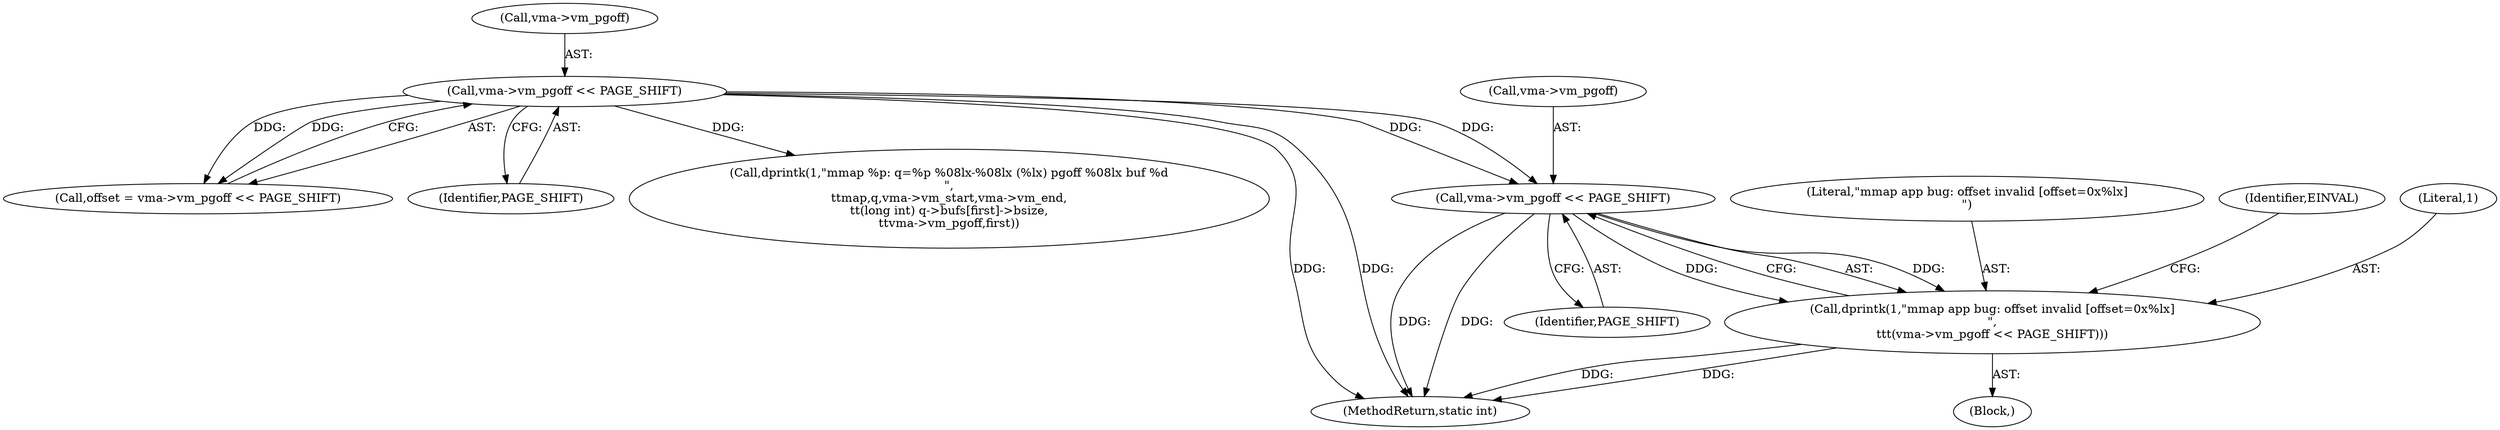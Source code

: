 digraph "0_linux_0b29669c065f60501e7289e1950fa2a618962358@pointer" {
"1000185" [label="(Call,vma->vm_pgoff << PAGE_SHIFT)"];
"1000114" [label="(Call,vma->vm_pgoff << PAGE_SHIFT)"];
"1000182" [label="(Call,dprintk(1,\"mmap app bug: offset invalid [offset=0x%lx]\n\",\n\t\t\t(vma->vm_pgoff << PAGE_SHIFT)))"];
"1000186" [label="(Call,vma->vm_pgoff)"];
"1000114" [label="(Call,vma->vm_pgoff << PAGE_SHIFT)"];
"1000112" [label="(Call,offset = vma->vm_pgoff << PAGE_SHIFT)"];
"1000184" [label="(Literal,\"mmap app bug: offset invalid [offset=0x%lx]\n\")"];
"1000118" [label="(Identifier,PAGE_SHIFT)"];
"1000185" [label="(Call,vma->vm_pgoff << PAGE_SHIFT)"];
"1000182" [label="(Call,dprintk(1,\"mmap app bug: offset invalid [offset=0x%lx]\n\",\n\t\t\t(vma->vm_pgoff << PAGE_SHIFT)))"];
"1000192" [label="(Identifier,EINVAL)"];
"1000332" [label="(Call,dprintk(1,\"mmap %p: q=%p %08lx-%08lx (%lx) pgoff %08lx buf %d\n\",\n\t\tmap,q,vma->vm_start,vma->vm_end,\n\t\t(long int) q->bufs[first]->bsize,\n\t\tvma->vm_pgoff,first))"];
"1000115" [label="(Call,vma->vm_pgoff)"];
"1000181" [label="(Block,)"];
"1000183" [label="(Literal,1)"];
"1000360" [label="(MethodReturn,static int)"];
"1000189" [label="(Identifier,PAGE_SHIFT)"];
"1000185" -> "1000182"  [label="AST: "];
"1000185" -> "1000189"  [label="CFG: "];
"1000186" -> "1000185"  [label="AST: "];
"1000189" -> "1000185"  [label="AST: "];
"1000182" -> "1000185"  [label="CFG: "];
"1000185" -> "1000360"  [label="DDG: "];
"1000185" -> "1000360"  [label="DDG: "];
"1000185" -> "1000182"  [label="DDG: "];
"1000185" -> "1000182"  [label="DDG: "];
"1000114" -> "1000185"  [label="DDG: "];
"1000114" -> "1000185"  [label="DDG: "];
"1000114" -> "1000112"  [label="AST: "];
"1000114" -> "1000118"  [label="CFG: "];
"1000115" -> "1000114"  [label="AST: "];
"1000118" -> "1000114"  [label="AST: "];
"1000112" -> "1000114"  [label="CFG: "];
"1000114" -> "1000360"  [label="DDG: "];
"1000114" -> "1000360"  [label="DDG: "];
"1000114" -> "1000112"  [label="DDG: "];
"1000114" -> "1000112"  [label="DDG: "];
"1000114" -> "1000332"  [label="DDG: "];
"1000182" -> "1000181"  [label="AST: "];
"1000183" -> "1000182"  [label="AST: "];
"1000184" -> "1000182"  [label="AST: "];
"1000192" -> "1000182"  [label="CFG: "];
"1000182" -> "1000360"  [label="DDG: "];
"1000182" -> "1000360"  [label="DDG: "];
}

